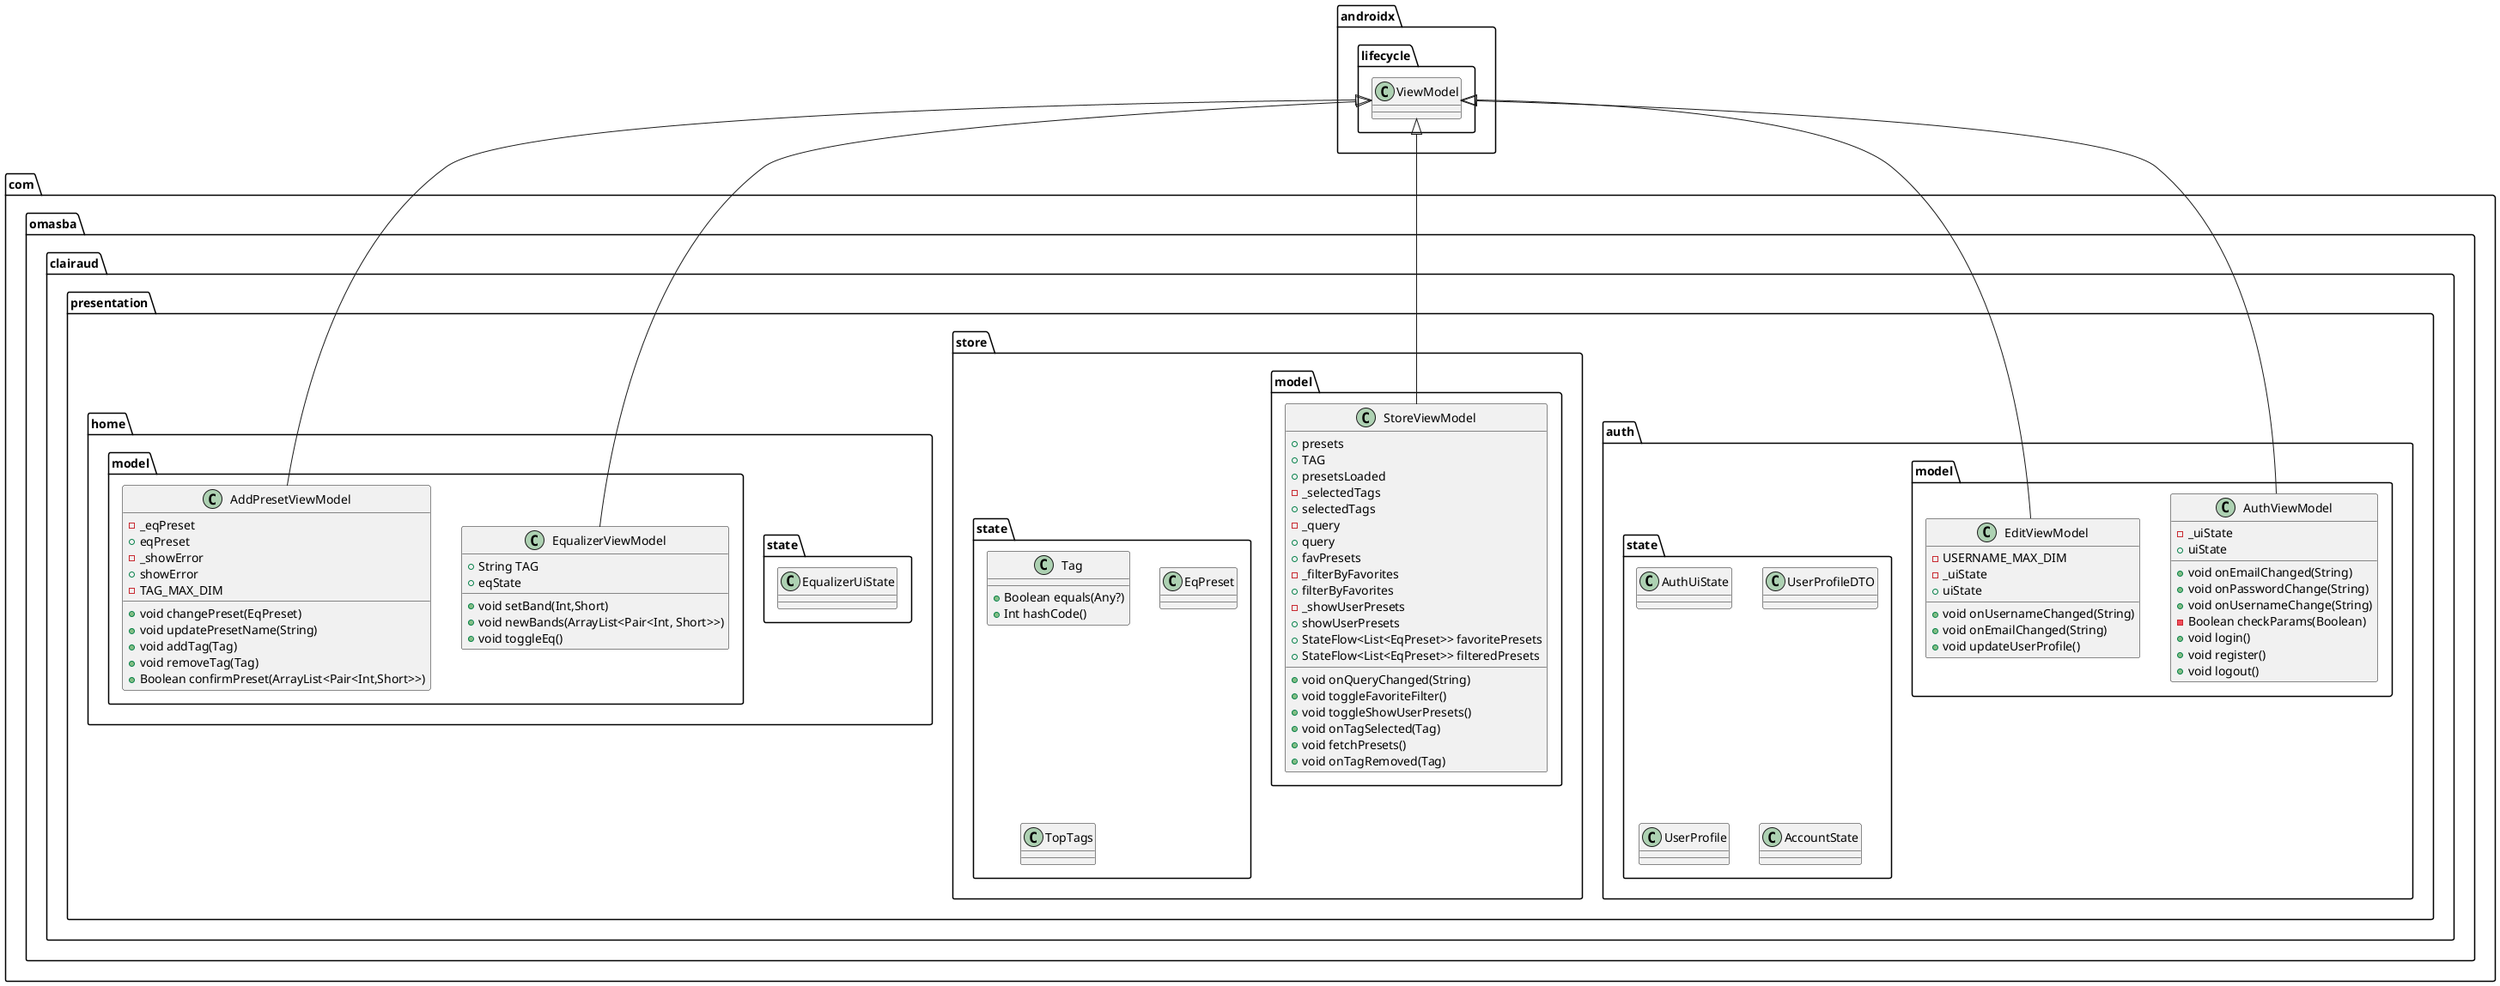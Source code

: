 @startuml
class com.omasba.clairaud.presentation.auth.model.AuthViewModel {
-  _uiState
+  uiState
+ void onEmailChanged(String)
+ void onPasswordChange(String)
+ void onUsernameChange(String)
- Boolean checkParams(Boolean)
+ void login()
+ void register()
+ void logout()
}


class com.omasba.clairaud.presentation.auth.state.AuthUiState {
}
class com.omasba.clairaud.presentation.store.model.StoreViewModel {
+  presets
+  TAG
+  presetsLoaded
-  _selectedTags
+  selectedTags
-  _query
+  query
+  favPresets
-  _filterByFavorites
+  filterByFavorites
-  _showUserPresets
+  showUserPresets
+ StateFlow<List<EqPreset>> favoritePresets
+ StateFlow<List<EqPreset>> filteredPresets
+ void onQueryChanged(String)
+ void toggleFavoriteFilter()
+ void toggleShowUserPresets()
+ void onTagSelected(Tag)
+ void fetchPresets()
+ void onTagRemoved(Tag)
}


class com.omasba.clairaud.presentation.store.state.Tag {
+ Boolean equals(Any?)
+ Int hashCode()
}

class com.omasba.clairaud.presentation.home.state.EqualizerUiState {
}
class com.omasba.clairaud.presentation.auth.model.EditViewModel {
-  USERNAME_MAX_DIM
-  _uiState
+  uiState
+ void onUsernameChanged(String)
+ void onEmailChanged(String)
+ void updateUserProfile()
}


class com.omasba.clairaud.presentation.store.state.EqPreset {
}
class com.omasba.clairaud.presentation.home.model.EqualizerViewModel {
+ String TAG
+  eqState
+ void setBand(Int,Short)
+ void newBands(ArrayList<Pair<Int, Short>>)
+ void toggleEq()
}


class com.omasba.clairaud.presentation.auth.state.UserProfileDTO {
}
class com.omasba.clairaud.presentation.auth.state.UserProfile {
}
class com.omasba.clairaud.presentation.auth.state.AccountState {
}
class com.omasba.clairaud.presentation.store.state.TopTags {
}
class com.omasba.clairaud.presentation.home.model.AddPresetViewModel {
-  _eqPreset
+  eqPreset
-  _showError
+  showError
-  TAG_MAX_DIM
+ void changePreset(EqPreset)
+ void updatePresetName(String)
+ void addTag(Tag)
+ void removeTag(Tag)
+ Boolean confirmPreset(ArrayList<Pair<Int,Short>>)
}




androidx.lifecycle.ViewModel <|-- com.omasba.clairaud.presentation.auth.model.AuthViewModel
androidx.lifecycle.ViewModel <|-- com.omasba.clairaud.presentation.store.model.StoreViewModel
androidx.lifecycle.ViewModel <|-- com.omasba.clairaud.presentation.auth.model.EditViewModel
androidx.lifecycle.ViewModel <|-- com.omasba.clairaud.presentation.home.model.EqualizerViewModel
androidx.lifecycle.ViewModel <|-- com.omasba.clairaud.presentation.home.model.AddPresetViewModel
@enduml